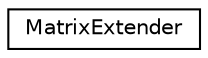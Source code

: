 digraph "Graphical Class Hierarchy"
{
  edge [fontname="Helvetica",fontsize="10",labelfontname="Helvetica",labelfontsize="10"];
  node [fontname="Helvetica",fontsize="10",shape=record];
  rankdir="LR";
  Node0 [label="MatrixExtender",height=0.2,width=0.4,color="black", fillcolor="white", style="filled",URL="$classkaldi_1_1nnet3_1_1MatrixExtender.html"];
}
